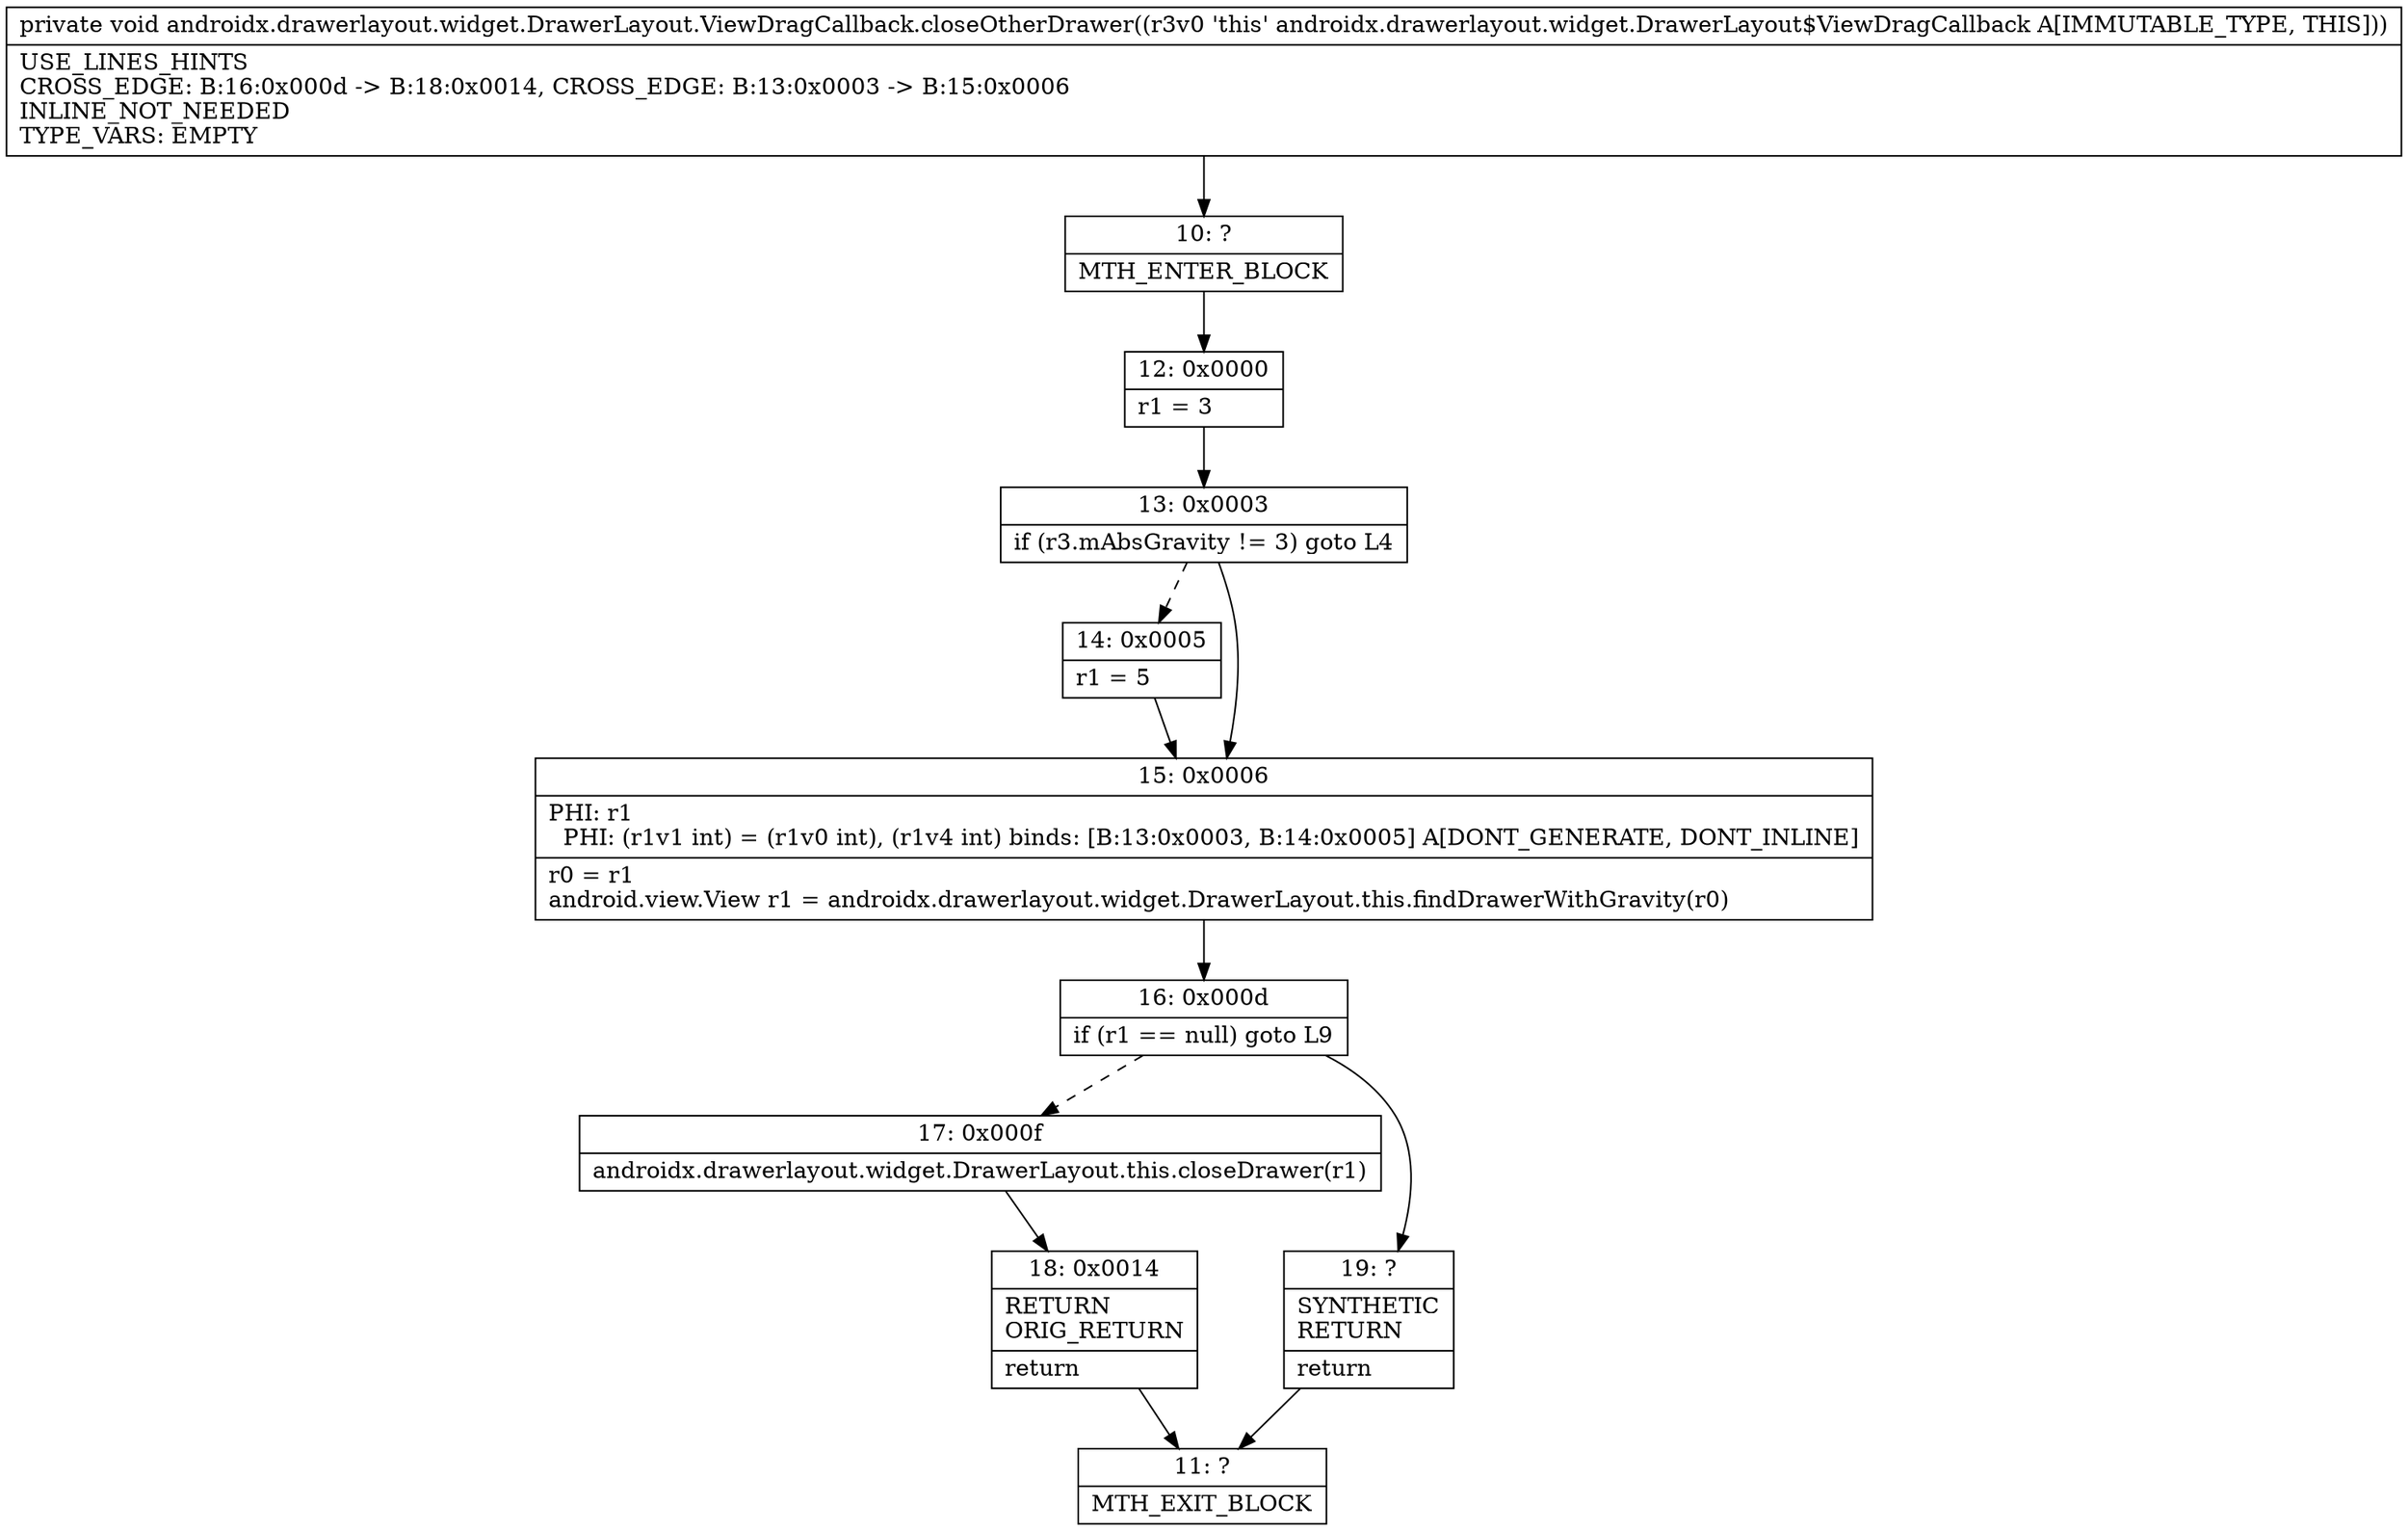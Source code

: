 digraph "CFG forandroidx.drawerlayout.widget.DrawerLayout.ViewDragCallback.closeOtherDrawer()V" {
Node_10 [shape=record,label="{10\:\ ?|MTH_ENTER_BLOCK\l}"];
Node_12 [shape=record,label="{12\:\ 0x0000|r1 = 3\l}"];
Node_13 [shape=record,label="{13\:\ 0x0003|if (r3.mAbsGravity != 3) goto L4\l}"];
Node_14 [shape=record,label="{14\:\ 0x0005|r1 = 5\l}"];
Node_15 [shape=record,label="{15\:\ 0x0006|PHI: r1 \l  PHI: (r1v1 int) = (r1v0 int), (r1v4 int) binds: [B:13:0x0003, B:14:0x0005] A[DONT_GENERATE, DONT_INLINE]\l|r0 = r1\landroid.view.View r1 = androidx.drawerlayout.widget.DrawerLayout.this.findDrawerWithGravity(r0)\l}"];
Node_16 [shape=record,label="{16\:\ 0x000d|if (r1 == null) goto L9\l}"];
Node_17 [shape=record,label="{17\:\ 0x000f|androidx.drawerlayout.widget.DrawerLayout.this.closeDrawer(r1)\l}"];
Node_18 [shape=record,label="{18\:\ 0x0014|RETURN\lORIG_RETURN\l|return\l}"];
Node_11 [shape=record,label="{11\:\ ?|MTH_EXIT_BLOCK\l}"];
Node_19 [shape=record,label="{19\:\ ?|SYNTHETIC\lRETURN\l|return\l}"];
MethodNode[shape=record,label="{private void androidx.drawerlayout.widget.DrawerLayout.ViewDragCallback.closeOtherDrawer((r3v0 'this' androidx.drawerlayout.widget.DrawerLayout$ViewDragCallback A[IMMUTABLE_TYPE, THIS]))  | USE_LINES_HINTS\lCROSS_EDGE: B:16:0x000d \-\> B:18:0x0014, CROSS_EDGE: B:13:0x0003 \-\> B:15:0x0006\lINLINE_NOT_NEEDED\lTYPE_VARS: EMPTY\l}"];
MethodNode -> Node_10;Node_10 -> Node_12;
Node_12 -> Node_13;
Node_13 -> Node_14[style=dashed];
Node_13 -> Node_15;
Node_14 -> Node_15;
Node_15 -> Node_16;
Node_16 -> Node_17[style=dashed];
Node_16 -> Node_19;
Node_17 -> Node_18;
Node_18 -> Node_11;
Node_19 -> Node_11;
}

